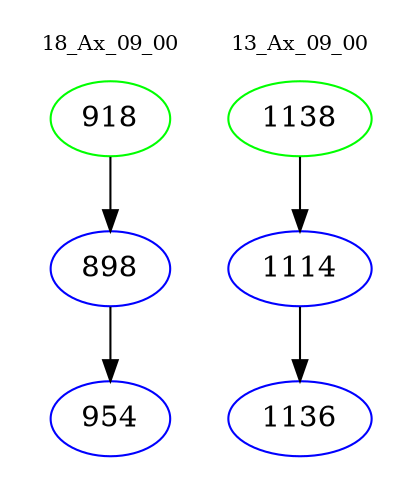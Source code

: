 digraph{
subgraph cluster_0 {
color = white
label = "18_Ax_09_00";
fontsize=10;
T0_918 [label="918", color="green"]
T0_918 -> T0_898 [color="black"]
T0_898 [label="898", color="blue"]
T0_898 -> T0_954 [color="black"]
T0_954 [label="954", color="blue"]
}
subgraph cluster_1 {
color = white
label = "13_Ax_09_00";
fontsize=10;
T1_1138 [label="1138", color="green"]
T1_1138 -> T1_1114 [color="black"]
T1_1114 [label="1114", color="blue"]
T1_1114 -> T1_1136 [color="black"]
T1_1136 [label="1136", color="blue"]
}
}
